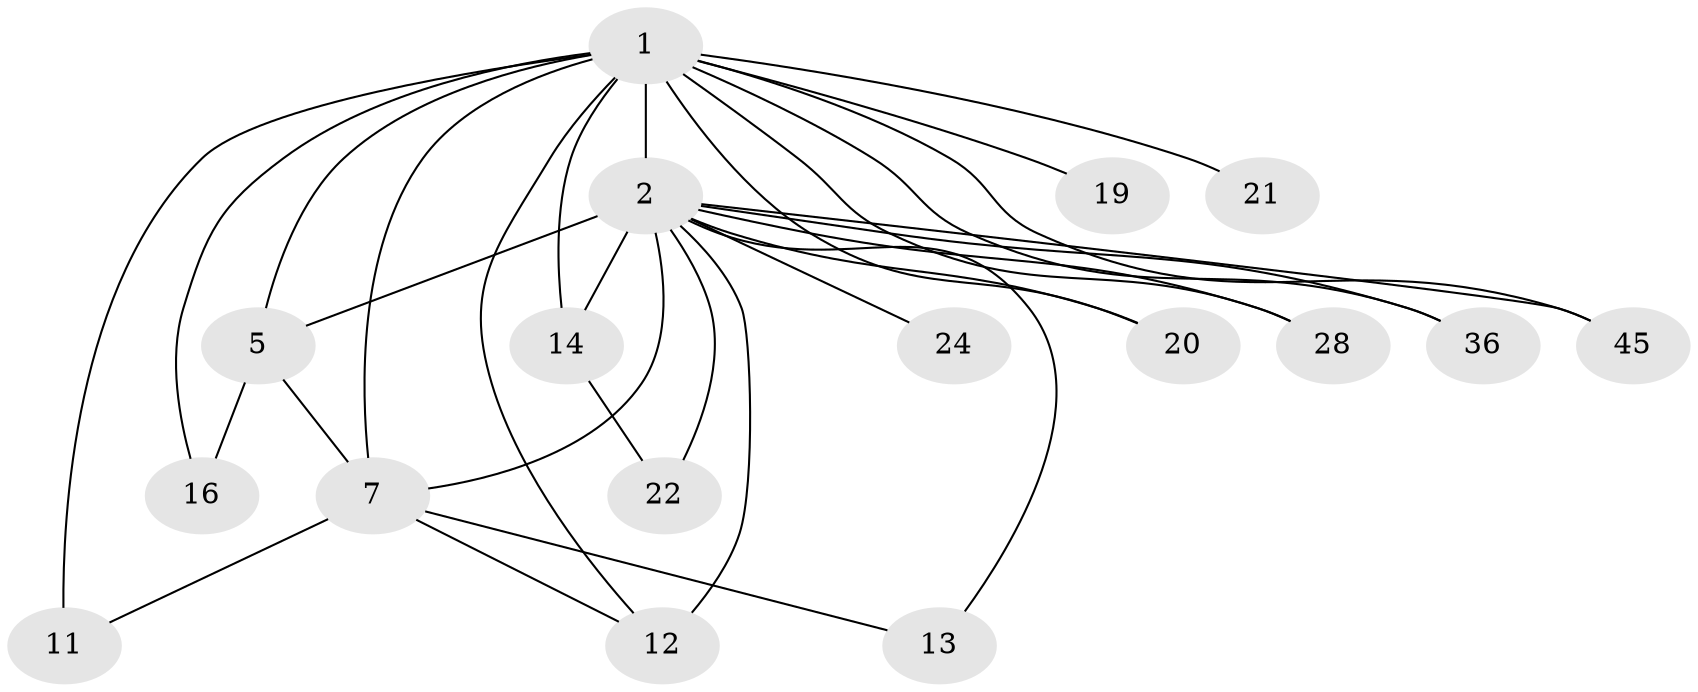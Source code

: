 // original degree distribution, {16: 0.03508771929824561, 15: 0.03508771929824561, 14: 0.05263157894736842, 17: 0.017543859649122806, 18: 0.017543859649122806, 22: 0.017543859649122806, 5: 0.03508771929824561, 3: 0.19298245614035087, 2: 0.5614035087719298, 6: 0.017543859649122806, 4: 0.017543859649122806}
// Generated by graph-tools (version 1.1) at 2025/17/03/04/25 18:17:27]
// undirected, 17 vertices, 30 edges
graph export_dot {
graph [start="1"]
  node [color=gray90,style=filled];
  1 [super="+4+26+8+30+23"];
  2 [super="+48+18+3+29+10"];
  5 [super="+40"];
  7;
  11 [super="+27"];
  12 [super="+15"];
  13;
  14;
  16;
  19;
  20 [super="+31"];
  21;
  22;
  24;
  28 [super="+34"];
  36;
  45;
  1 -- 2 [weight=26];
  1 -- 5 [weight=6];
  1 -- 7 [weight=6];
  1 -- 11 [weight=4];
  1 -- 19 [weight=2];
  1 -- 20;
  1 -- 36;
  1 -- 12;
  1 -- 45;
  1 -- 14;
  1 -- 16;
  1 -- 21;
  1 -- 28;
  2 -- 5 [weight=6];
  2 -- 7 [weight=7];
  2 -- 14;
  2 -- 45;
  2 -- 12 [weight=2];
  2 -- 13;
  2 -- 20 [weight=2];
  2 -- 22;
  2 -- 24 [weight=2];
  2 -- 28 [weight=2];
  2 -- 36;
  5 -- 7;
  5 -- 16;
  7 -- 13;
  7 -- 11;
  7 -- 12;
  14 -- 22;
}
